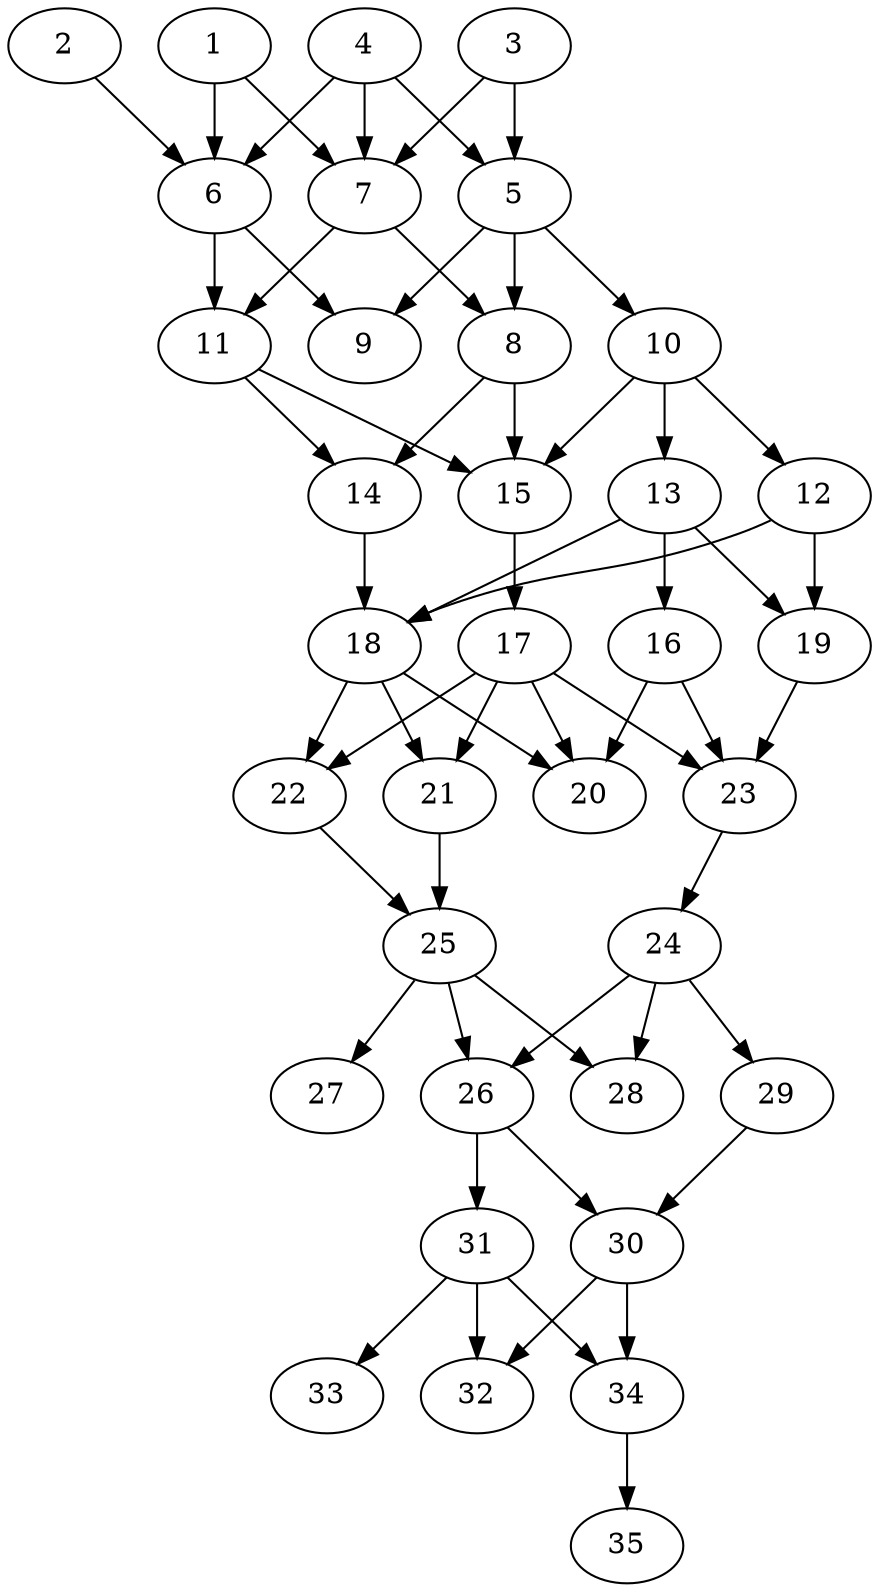// DAG automatically generated by daggen at Tue Aug  6 16:28:02 2019
// ./daggen --dot -n 35 --ccr 0.3 --fat 0.4 --regular 0.5 --density 0.7 --mindata 5242880 --maxdata 52428800 
digraph G {
  1 [size="27337387", alpha="0.14", expect_size="8201216"] 
  1 -> 6 [size ="8201216"]
  1 -> 7 [size ="8201216"]
  2 [size="138625707", alpha="0.19", expect_size="41587712"] 
  2 -> 6 [size ="41587712"]
  3 [size="74649600", alpha="0.07", expect_size="22394880"] 
  3 -> 5 [size ="22394880"]
  3 -> 7 [size ="22394880"]
  4 [size="135393280", alpha="0.19", expect_size="40617984"] 
  4 -> 5 [size ="40617984"]
  4 -> 6 [size ="40617984"]
  4 -> 7 [size ="40617984"]
  5 [size="65809067", alpha="0.14", expect_size="19742720"] 
  5 -> 8 [size ="19742720"]
  5 -> 9 [size ="19742720"]
  5 -> 10 [size ="19742720"]
  6 [size="27992747", alpha="0.08", expect_size="8397824"] 
  6 -> 9 [size ="8397824"]
  6 -> 11 [size ="8397824"]
  7 [size="126252373", alpha="0.02", expect_size="37875712"] 
  7 -> 8 [size ="37875712"]
  7 -> 11 [size ="37875712"]
  8 [size="34771627", alpha="0.13", expect_size="10431488"] 
  8 -> 14 [size ="10431488"]
  8 -> 15 [size ="10431488"]
  9 [size="126508373", alpha="0.13", expect_size="37952512"] 
  10 [size="48752640", alpha="0.02", expect_size="14625792"] 
  10 -> 12 [size ="14625792"]
  10 -> 13 [size ="14625792"]
  10 -> 15 [size ="14625792"]
  11 [size="168734720", alpha="0.02", expect_size="50620416"] 
  11 -> 14 [size ="50620416"]
  11 -> 15 [size ="50620416"]
  12 [size="123904000", alpha="0.13", expect_size="37171200"] 
  12 -> 18 [size ="37171200"]
  12 -> 19 [size ="37171200"]
  13 [size="113537707", alpha="0.20", expect_size="34061312"] 
  13 -> 16 [size ="34061312"]
  13 -> 18 [size ="34061312"]
  13 -> 19 [size ="34061312"]
  14 [size="164812800", alpha="0.07", expect_size="49443840"] 
  14 -> 18 [size ="49443840"]
  15 [size="154565973", alpha="0.08", expect_size="46369792"] 
  15 -> 17 [size ="46369792"]
  16 [size="104471893", alpha="0.10", expect_size="31341568"] 
  16 -> 20 [size ="31341568"]
  16 -> 23 [size ="31341568"]
  17 [size="168386560", alpha="0.08", expect_size="50515968"] 
  17 -> 20 [size ="50515968"]
  17 -> 21 [size ="50515968"]
  17 -> 22 [size ="50515968"]
  17 -> 23 [size ="50515968"]
  18 [size="26641067", alpha="0.02", expect_size="7992320"] 
  18 -> 20 [size ="7992320"]
  18 -> 21 [size ="7992320"]
  18 -> 22 [size ="7992320"]
  19 [size="126341120", alpha="0.06", expect_size="37902336"] 
  19 -> 23 [size ="37902336"]
  20 [size="71901867", alpha="0.11", expect_size="21570560"] 
  21 [size="86838613", alpha="0.18", expect_size="26051584"] 
  21 -> 25 [size ="26051584"]
  22 [size="98966187", alpha="0.19", expect_size="29689856"] 
  22 -> 25 [size ="29689856"]
  23 [size="42089813", alpha="0.09", expect_size="12626944"] 
  23 -> 24 [size ="12626944"]
  24 [size="39966720", alpha="0.13", expect_size="11990016"] 
  24 -> 26 [size ="11990016"]
  24 -> 28 [size ="11990016"]
  24 -> 29 [size ="11990016"]
  25 [size="96484693", alpha="0.03", expect_size="28945408"] 
  25 -> 26 [size ="28945408"]
  25 -> 27 [size ="28945408"]
  25 -> 28 [size ="28945408"]
  26 [size="156549120", alpha="0.14", expect_size="46964736"] 
  26 -> 30 [size ="46964736"]
  26 -> 31 [size ="46964736"]
  27 [size="74250240", alpha="0.20", expect_size="22275072"] 
  28 [size="140366507", alpha="0.07", expect_size="42109952"] 
  29 [size="154507947", alpha="0.09", expect_size="46352384"] 
  29 -> 30 [size ="46352384"]
  30 [size="46148267", alpha="0.14", expect_size="13844480"] 
  30 -> 32 [size ="13844480"]
  30 -> 34 [size ="13844480"]
  31 [size="135304533", alpha="0.19", expect_size="40591360"] 
  31 -> 32 [size ="40591360"]
  31 -> 33 [size ="40591360"]
  31 -> 34 [size ="40591360"]
  32 [size="117265067", alpha="0.17", expect_size="35179520"] 
  33 [size="113179307", alpha="0.07", expect_size="33953792"] 
  34 [size="22937600", alpha="0.16", expect_size="6881280"] 
  34 -> 35 [size ="6881280"]
  35 [size="121743360", alpha="0.03", expect_size="36523008"] 
}

